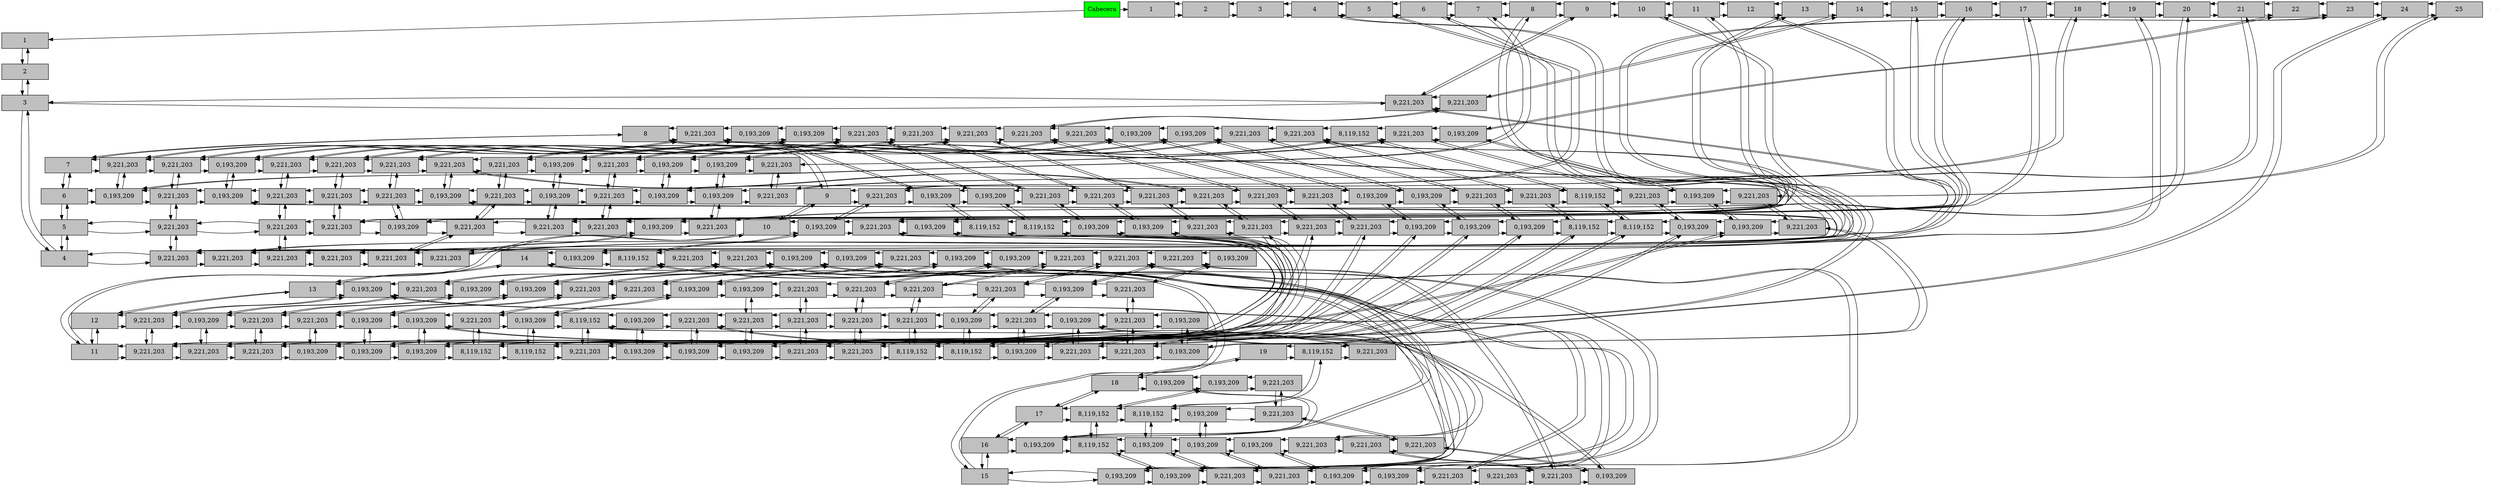 digraph Grafica{
node[shape=box]
Cabecera [with=1.5, style=filled, fillcolor=green, group= 1];e0[shape=point, width= 0];e1[shape=point, width= 0];f1[label="1"width = 1.5 style=filled, fillcolor=gray, group= 0 ]
f2[label="2"width = 1.5 style=filled, fillcolor=gray, group= 0 ]
f1->f2
f2->f1
f2[label="2"width = 1.5 style=filled, fillcolor=gray, group= 0 ]
f3[label="3"width = 1.5 style=filled, fillcolor=gray, group= 0 ]
f2->f3
f3->f2
f3[label="3"width = 1.5 style=filled, fillcolor=gray, group= 0 ]
f4[label="4"width = 1.5 style=filled, fillcolor=gray, group= 0 ]
f3->f4
f4->f3
f4[label="4"width = 1.5 style=filled, fillcolor=gray, group= 0 ]
f5[label="5"width = 1.5 style=filled, fillcolor=gray, group= 0 ]
f4->f5
f5->f4
f5[label="5"width = 1.5 style=filled, fillcolor=gray, group= 0 ]
f6[label="6"width = 1.5 style=filled, fillcolor=gray, group= 0 ]
f5->f6
f6->f5
f6[label="6"width = 1.5 style=filled, fillcolor=gray, group= 0 ]
f7[label="7"width = 1.5 style=filled, fillcolor=gray, group= 0 ]
f6->f7
f7->f6
f7[label="7"width = 1.5 style=filled, fillcolor=gray, group= 0 ]
f8[label="8"width = 1.5 style=filled, fillcolor=gray, group= 0 ]
f7->f8
f8->f7
f8[label="8"width = 1.5 style=filled, fillcolor=gray, group= 0 ]
f9[label="9"width = 1.5 style=filled, fillcolor=gray, group= 0 ]
f8->f9
f9->f8
f9[label="9"width = 1.5 style=filled, fillcolor=gray, group= 0 ]
f10[label="10"width = 1.5 style=filled, fillcolor=gray, group= 0 ]
f9->f10
f10->f9
f10[label="10"width = 1.5 style=filled, fillcolor=gray, group= 0 ]
f11[label="11"width = 1.5 style=filled, fillcolor=gray, group= 0 ]
f10->f11
f11->f10
f11[label="11"width = 1.5 style=filled, fillcolor=gray, group= 0 ]
f12[label="12"width = 1.5 style=filled, fillcolor=gray, group= 0 ]
f11->f12
f12->f11
f12[label="12"width = 1.5 style=filled, fillcolor=gray, group= 0 ]
f13[label="13"width = 1.5 style=filled, fillcolor=gray, group= 0 ]
f12->f13
f13->f12
f13[label="13"width = 1.5 style=filled, fillcolor=gray, group= 0 ]
f14[label="14"width = 1.5 style=filled, fillcolor=gray, group= 0 ]
f13->f14
f14->f13
f14[label="14"width = 1.5 style=filled, fillcolor=gray, group= 0 ]
f15[label="15"width = 1.5 style=filled, fillcolor=gray, group= 0 ]
f14->f15
f15->f14
f15[label="15"width = 1.5 style=filled, fillcolor=gray, group= 0 ]
f16[label="16"width = 1.5 style=filled, fillcolor=gray, group= 0 ]
f15->f16
f16->f15
f16[label="16"width = 1.5 style=filled, fillcolor=gray, group= 0 ]
f17[label="17"width = 1.5 style=filled, fillcolor=gray, group= 0 ]
f16->f17
f17->f16
f17[label="17"width = 1.5 style=filled, fillcolor=gray, group= 0 ]
f18[label="18"width = 1.5 style=filled, fillcolor=gray, group= 0 ]
f17->f18
f18->f17
f18[label="18"width = 1.5 style=filled, fillcolor=gray, group= 0 ]
f19[label="19"width = 1.5 style=filled, fillcolor=gray, group= 0 ]
f18->f19
f19->f18
f19[label="19"width = 1.5 style=filled, fillcolor=gray, group= 0 ]
c1[label="1"width = 1.5 style=filled, fillcolor=gray, group= 1 ]
c2[label="2"width = 1.5 style=filled, fillcolor=gray, group= 2 ]
c1->c2
c2->c1
c2[label="2"width = 1.5 style=filled, fillcolor=gray, group= 2 ]
c3[label="3"width = 1.5 style=filled, fillcolor=gray, group= 3 ]
c2->c3
c3->c2
c3[label="3"width = 1.5 style=filled, fillcolor=gray, group= 3 ]
c4[label="4"width = 1.5 style=filled, fillcolor=gray, group= 4 ]
c3->c4
c4->c3
c4[label="4"width = 1.5 style=filled, fillcolor=gray, group= 4 ]
c5[label="5"width = 1.5 style=filled, fillcolor=gray, group= 5 ]
c4->c5
c5->c4
c5[label="5"width = 1.5 style=filled, fillcolor=gray, group= 5 ]
c6[label="6"width = 1.5 style=filled, fillcolor=gray, group= 6 ]
c5->c6
c6->c5
c6[label="6"width = 1.5 style=filled, fillcolor=gray, group= 6 ]
c7[label="7"width = 1.5 style=filled, fillcolor=gray, group= 7 ]
c6->c7
c7->c6
c7[label="7"width = 1.5 style=filled, fillcolor=gray, group= 7 ]
c8[label="8"width = 1.5 style=filled, fillcolor=gray, group= 8 ]
c7->c8
c8->c7
c8[label="8"width = 1.5 style=filled, fillcolor=gray, group= 8 ]
c9[label="9"width = 1.5 style=filled, fillcolor=gray, group= 9 ]
c8->c9
c9->c8
c9[label="9"width = 1.5 style=filled, fillcolor=gray, group= 9 ]
c10[label="10"width = 1.5 style=filled, fillcolor=gray, group= 10 ]
c9->c10
c10->c9
c10[label="10"width = 1.5 style=filled, fillcolor=gray, group= 10 ]
c11[label="11"width = 1.5 style=filled, fillcolor=gray, group= 11 ]
c10->c11
c11->c10
c11[label="11"width = 1.5 style=filled, fillcolor=gray, group= 11 ]
c12[label="12"width = 1.5 style=filled, fillcolor=gray, group= 12 ]
c11->c12
c12->c11
c12[label="12"width = 1.5 style=filled, fillcolor=gray, group= 12 ]
c13[label="13"width = 1.5 style=filled, fillcolor=gray, group= 13 ]
c12->c13
c13->c12
c13[label="13"width = 1.5 style=filled, fillcolor=gray, group= 13 ]
c14[label="14"width = 1.5 style=filled, fillcolor=gray, group= 14 ]
c13->c14
c14->c13
c14[label="14"width = 1.5 style=filled, fillcolor=gray, group= 14 ]
c15[label="15"width = 1.5 style=filled, fillcolor=gray, group= 15 ]
c14->c15
c15->c14
c15[label="15"width = 1.5 style=filled, fillcolor=gray, group= 15 ]
c16[label="16"width = 1.5 style=filled, fillcolor=gray, group= 16 ]
c15->c16
c16->c15
c16[label="16"width = 1.5 style=filled, fillcolor=gray, group= 16 ]
c17[label="17"width = 1.5 style=filled, fillcolor=gray, group= 17 ]
c16->c17
c17->c16
c17[label="17"width = 1.5 style=filled, fillcolor=gray, group= 17 ]
c18[label="18"width = 1.5 style=filled, fillcolor=gray, group= 18 ]
c17->c18
c18->c17
c18[label="18"width = 1.5 style=filled, fillcolor=gray, group= 18 ]
c19[label="19"width = 1.5 style=filled, fillcolor=gray, group= 19 ]
c18->c19
c19->c18
c19[label="19"width = 1.5 style=filled, fillcolor=gray, group= 19 ]
c20[label="20"width = 1.5 style=filled, fillcolor=gray, group= 20 ]
c19->c20
c20->c19
c20[label="20"width = 1.5 style=filled, fillcolor=gray, group= 20 ]
c21[label="21"width = 1.5 style=filled, fillcolor=gray, group= 21 ]
c20->c21
c21->c20
c21[label="21"width = 1.5 style=filled, fillcolor=gray, group= 21 ]
c22[label="22"width = 1.5 style=filled, fillcolor=gray, group= 22 ]
c21->c22
c22->c21
c22[label="22"width = 1.5 style=filled, fillcolor=gray, group= 22 ]
c23[label="23"width = 1.5 style=filled, fillcolor=gray, group= 23 ]
c22->c23
c23->c22
c23[label="23"width = 1.5 style=filled, fillcolor=gray, group= 23 ]
c24[label="24"width = 1.5 style=filled, fillcolor=gray, group= 24 ]
c23->c24
c24->c23
c24[label="24"width = 1.5 style=filled, fillcolor=gray, group= 24 ]
c25[label="25"width = 1.5 style=filled, fillcolor=gray, group= 25 ]
c24->c25
c25->c24
c25[label="25"width = 1.5 style=filled, fillcolor=gray, group= 25 ]
F3_C9[width = 1.5 style=filled, fillcolor=gray, group= 9, rank = f3;]
F3_C9[label="9,221,203"]
F3_C9->F3_C14
F3_C9->F4_C9
f3->F3_C9
F3_C9->f3
c9->F3_C9
F3_C9->c9
F3_C14[width = 1.5 style=filled, fillcolor=gray, group= 14, rank = f3;]
F3_C14[label="9,221,203"]
F3_C14->F8_C14
F3_C14->F3_C9
c14->F3_C14
F3_C14->c14
F4_C8[width = 1.5 style=filled, fillcolor=gray, group= 8, rank = f4;]
F4_C8[label="9,221,203"]
F4_C8->F4_C9
F4_C8->F5_C8
f4->F4_C8
F4_C8->f4
c8->F4_C8
F4_C8->c8
F4_C9[width = 1.5 style=filled, fillcolor=gray, group= 9, rank = f4;]
F4_C9[label="9,221,203"]
F4_C9->F4_C10
F4_C9->F6_C9
F4_C9->F3_C9
F4_C9->F4_C8
F4_C10[width = 1.5 style=filled, fillcolor=gray, group= 10, rank = f4;]
F4_C10[label="9,221,203"]
F4_C10->F4_C13
F4_C10->F5_C10
F4_C10->F4_C9
c10->F4_C10
F4_C10->c10
F4_C13[width = 1.5 style=filled, fillcolor=gray, group= 13, rank = f4;]
F4_C13[label="9,221,203"]
F4_C13->F4_C15
F4_C13->F6_C13
F4_C13->F4_C10
c13->F4_C13
F4_C13->c13
F4_C15[width = 1.5 style=filled, fillcolor=gray, group= 15, rank = f4;]
F4_C15[label="9,221,203"]
F4_C15->F4_C19
F4_C15->F5_C15
F4_C15->F4_C13
c15->F4_C15
F4_C15->c15
F4_C19[width = 1.5 style=filled, fillcolor=gray, group= 19, rank = f4;]
F4_C19[label="9,221,203"]
F4_C19->F5_C19
F4_C19->F4_C15
c19->F4_C19
F4_C19->c19
F5_C8[width = 1.5 style=filled, fillcolor=gray, group= 8, rank = f5;]
F5_C8[label="9,221,203"]
F5_C8->F5_C10
F5_C8->F6_C8
F5_C8->F4_C8
f5->F5_C8
F5_C8->f5
F5_C10[width = 1.5 style=filled, fillcolor=gray, group= 10, rank = f5;]
F5_C10[label="9,221,203"]
F5_C10->F5_C11
F5_C10->F6_C10
F5_C10->F4_C10
F5_C10->F5_C8
F5_C11[width = 1.5 style=filled, fillcolor=gray, group= 11, rank = f5;]
F5_C11[label="9,221,203"]
F5_C11->F5_C12
F5_C11->F6_C11
F5_C11->F5_C10
c11->F5_C11
F5_C11->c11
F5_C12[width = 1.5 style=filled, fillcolor=gray, group= 12, rank = f5;]
F5_C12[label="0,193,209"]
F5_C12->F5_C15
F5_C12->F6_C12
F5_C12->F5_C11
c12->F5_C12
F5_C12->c12
F5_C15[width = 1.5 style=filled, fillcolor=gray, group= 15, rank = f5;]
F5_C15[label="9,221,203"]
F5_C15->F5_C16
F5_C15->F6_C15
F5_C15->F4_C15
F5_C15->F5_C12
F5_C16[width = 1.5 style=filled, fillcolor=gray, group= 16, rank = f5;]
F5_C16[label="9,221,203"]
F5_C16->F5_C17
F5_C16->F6_C16
F5_C16->F5_C15
c16->F5_C16
F5_C16->c16
F5_C17[width = 1.5 style=filled, fillcolor=gray, group= 17, rank = f5;]
F5_C17[label="9,221,203"]
F5_C17->F5_C19
F5_C17->F6_C17
F5_C17->F5_C16
c17->F5_C17
F5_C17->c17
F5_C19[width = 1.5 style=filled, fillcolor=gray, group= 19, rank = f5;]
F5_C19[label="0,193,209"]
F5_C19->F5_C20
F5_C19->F8_C19
F5_C19->F4_C19
F5_C19->F5_C17
F5_C20[width = 1.5 style=filled, fillcolor=gray, group= 20, rank = f5;]
F5_C20[label="9,221,203"]
F5_C20->F6_C20
F5_C20->F5_C19
c20->F5_C20
F5_C20->c20
F6_C7[width = 1.5 style=filled, fillcolor=gray, group= 7, rank = f6;]
F6_C7[label="0,193,209"]
F6_C7->F6_C8
F6_C7->F7_C7
f6->F6_C7
F6_C7->f6
c7->F6_C7
F6_C7->c7
F6_C8[width = 1.5 style=filled, fillcolor=gray, group= 8, rank = f6;]
F6_C8[label="9,221,203"]
F6_C8->F6_C9
F6_C8->F7_C8
F6_C8->F5_C8
F6_C8->F6_C7
F6_C9[width = 1.5 style=filled, fillcolor=gray, group= 9, rank = f6;]
F6_C9[label="0,193,209"]
F6_C9->F6_C10
F6_C9->F7_C9
F6_C9->F4_C9
F6_C9->F6_C8
F6_C10[width = 1.5 style=filled, fillcolor=gray, group= 10, rank = f6;]
F6_C10[label="9,221,203"]
F6_C10->F6_C11
F6_C10->F7_C10
F6_C10->F5_C10
F6_C10->F6_C9
F6_C11[width = 1.5 style=filled, fillcolor=gray, group= 11, rank = f6;]
F6_C11[label="9,221,203"]
F6_C11->F6_C12
F6_C11->F7_C11
F6_C11->F5_C11
F6_C11->F6_C10
F6_C12[width = 1.5 style=filled, fillcolor=gray, group= 12, rank = f6;]
F6_C12[label="9,221,203"]
F6_C12->F6_C13
F6_C12->F7_C12
F6_C12->F5_C12
F6_C12->F6_C11
F6_C13[width = 1.5 style=filled, fillcolor=gray, group= 13, rank = f6;]
F6_C13[label="0,193,209"]
F6_C13->F6_C15
F6_C13->F7_C13
F6_C13->F4_C13
F6_C13->F6_C12
F6_C15[width = 1.5 style=filled, fillcolor=gray, group= 15, rank = f6;]
F6_C15[label="9,221,203"]
F6_C15->F6_C16
F6_C15->F7_C15
F6_C15->F5_C15
F6_C15->F6_C13
F6_C16[width = 1.5 style=filled, fillcolor=gray, group= 16, rank = f6;]
F6_C16[label="0,193,209"]
F6_C16->F6_C17
F6_C16->F7_C16
F6_C16->F5_C16
F6_C16->F6_C15
F6_C17[width = 1.5 style=filled, fillcolor=gray, group= 17, rank = f6;]
F6_C17[label="9,221,203"]
F6_C17->F6_C18
F6_C17->F7_C17
F6_C17->F5_C17
F6_C17->F6_C16
F6_C18[width = 1.5 style=filled, fillcolor=gray, group= 18, rank = f6;]
F6_C18[label="0,193,209"]
F6_C18->F6_C20
F6_C18->F7_C18
F6_C18->F6_C17
c18->F6_C18
F6_C18->c18
F6_C20[width = 1.5 style=filled, fillcolor=gray, group= 20, rank = f6;]
F6_C20[label="0,193,209"]
F6_C20->F6_C21
F6_C20->F7_C20
F6_C20->F5_C20
F6_C20->F6_C18
F6_C21[width = 1.5 style=filled, fillcolor=gray, group= 21, rank = f6;]
F6_C21[label="9,221,203"]
F6_C21->F7_C21
F6_C21->F6_C20
c21->F6_C21
F6_C21->c21
F7_C7[width = 1.5 style=filled, fillcolor=gray, group= 7, rank = f7;]
F7_C7[label="9,221,203"]
F7_C7->F7_C8
F7_C7->F8_C7
F7_C7->F6_C7
f7->F7_C7
F7_C7->f7
F7_C8[width = 1.5 style=filled, fillcolor=gray, group= 8, rank = f7;]
F7_C8[label="9,221,203"]
F7_C8->F7_C9
F7_C8->F8_C8
F7_C8->F6_C8
F7_C8->F7_C7
F7_C9[width = 1.5 style=filled, fillcolor=gray, group= 9, rank = f7;]
F7_C9[label="0,193,209"]
F7_C9->F7_C10
F7_C9->F8_C9
F7_C9->F6_C9
F7_C9->F7_C8
F7_C10[width = 1.5 style=filled, fillcolor=gray, group= 10, rank = f7;]
F7_C10[label="9,221,203"]
F7_C10->F7_C11
F7_C10->F8_C10
F7_C10->F6_C10
F7_C10->F7_C9
F7_C11[width = 1.5 style=filled, fillcolor=gray, group= 11, rank = f7;]
F7_C11[label="9,221,203"]
F7_C11->F7_C12
F7_C11->F8_C11
F7_C11->F6_C11
F7_C11->F7_C10
F7_C12[width = 1.5 style=filled, fillcolor=gray, group= 12, rank = f7;]
F7_C12[label="9,221,203"]
F7_C12->F7_C13
F7_C12->F8_C12
F7_C12->F6_C12
F7_C12->F7_C11
F7_C13[width = 1.5 style=filled, fillcolor=gray, group= 13, rank = f7;]
F7_C13[label="9,221,203"]
F7_C13->F7_C15
F7_C13->F9_C13
F7_C13->F6_C13
F7_C13->F7_C12
F7_C15[width = 1.5 style=filled, fillcolor=gray, group= 15, rank = f7;]
F7_C15[label="9,221,203"]
F7_C15->F7_C16
F7_C15->F8_C15
F7_C15->F6_C15
F7_C15->F7_C13
F7_C16[width = 1.5 style=filled, fillcolor=gray, group= 16, rank = f7;]
F7_C16[label="0,193,209"]
F7_C16->F7_C17
F7_C16->F8_C16
F7_C16->F6_C16
F7_C16->F7_C15
F7_C17[width = 1.5 style=filled, fillcolor=gray, group= 17, rank = f7;]
F7_C17[label="9,221,203"]
F7_C17->F7_C18
F7_C17->F8_C17
F7_C17->F6_C17
F7_C17->F7_C16
F7_C18[width = 1.5 style=filled, fillcolor=gray, group= 18, rank = f7;]
F7_C18[label="0,193,209"]
F7_C18->F7_C20
F7_C18->F8_C18
F7_C18->F6_C18
F7_C18->F7_C17
F7_C20[width = 1.5 style=filled, fillcolor=gray, group= 20, rank = f7;]
F7_C20[label="0,193,209"]
F7_C20->F7_C21
F7_C20->F8_C20
F7_C20->F6_C20
F7_C20->F7_C18
F7_C21[width = 1.5 style=filled, fillcolor=gray, group= 21, rank = f7;]
F7_C21[label="9,221,203"]
F7_C21->F8_C21
F7_C21->F6_C21
F7_C21->F7_C20
F8_C7[width = 1.5 style=filled, fillcolor=gray, group= 7, rank = f8;]
F8_C7[label="9,221,203"]
F8_C7->F8_C8
F8_C7->F10_C7
F8_C7->F7_C7
f8->F8_C7
F8_C7->f8
F8_C8[width = 1.5 style=filled, fillcolor=gray, group= 8, rank = f8;]
F8_C8[label="0,193,209"]
F8_C8->F8_C9
F8_C8->F9_C8
F8_C8->F7_C8
F8_C8->F8_C7
F8_C9[width = 1.5 style=filled, fillcolor=gray, group= 9, rank = f8;]
F8_C9[label="0,193,209"]
F8_C9->F8_C10
F8_C9->F9_C9
F8_C9->F7_C9
F8_C9->F8_C8
F8_C10[width = 1.5 style=filled, fillcolor=gray, group= 10, rank = f8;]
F8_C10[label="9,221,203"]
F8_C10->F8_C11
F8_C10->F9_C10
F8_C10->F7_C10
F8_C10->F8_C9
F8_C11[width = 1.5 style=filled, fillcolor=gray, group= 11, rank = f8;]
F8_C11[label="9,221,203"]
F8_C11->F8_C12
F8_C11->F9_C11
F8_C11->F7_C11
F8_C11->F8_C10
F8_C12[width = 1.5 style=filled, fillcolor=gray, group= 12, rank = f8;]
F8_C12[label="9,221,203"]
F8_C12->F8_C14
F8_C12->F9_C12
F8_C12->F7_C12
F8_C12->F8_C11
F8_C14[width = 1.5 style=filled, fillcolor=gray, group= 14, rank = f8;]
F8_C14[label="9,221,203"]
F8_C14->F8_C15
F8_C14->F9_C14
F8_C14->F3_C14
F8_C14->F8_C12
F8_C15[width = 1.5 style=filled, fillcolor=gray, group= 15, rank = f8;]
F8_C15[label="9,221,203"]
F8_C15->F8_C16
F8_C15->F9_C15
F8_C15->F7_C15
F8_C15->F8_C14
F8_C16[width = 1.5 style=filled, fillcolor=gray, group= 16, rank = f8;]
F8_C16[label="0,193,209"]
F8_C16->F8_C17
F8_C16->F9_C16
F8_C16->F7_C16
F8_C16->F8_C15
F8_C17[width = 1.5 style=filled, fillcolor=gray, group= 17, rank = f8;]
F8_C17[label="0,193,209"]
F8_C17->F8_C18
F8_C17->F9_C17
F8_C17->F7_C17
F8_C17->F8_C16
F8_C18[width = 1.5 style=filled, fillcolor=gray, group= 18, rank = f8;]
F8_C18[label="9,221,203"]
F8_C18->F8_C19
F8_C18->F9_C18
F8_C18->F7_C18
F8_C18->F8_C17
F8_C19[width = 1.5 style=filled, fillcolor=gray, group= 19, rank = f8;]
F8_C19[label="9,221,203"]
F8_C19->F8_C20
F8_C19->F9_C19
F8_C19->F5_C19
F8_C19->F8_C18
F8_C20[width = 1.5 style=filled, fillcolor=gray, group= 20, rank = f8;]
F8_C20[label="8,119,152"]
F8_C20->F8_C21
F8_C20->F9_C20
F8_C20->F7_C20
F8_C20->F8_C19
F8_C21[width = 1.5 style=filled, fillcolor=gray, group= 21, rank = f8;]
F8_C21[label="9,221,203"]
F8_C21->F8_C22
F8_C21->F9_C21
F8_C21->F7_C21
F8_C21->F8_C20
F8_C22[width = 1.5 style=filled, fillcolor=gray, group= 22, rank = f8;]
F8_C22[label="0,193,209"]
F8_C22->F9_C22
F8_C22->F8_C21
c22->F8_C22
F8_C22->c22
F9_C5[width = 1.5 style=filled, fillcolor=gray, group= 5, rank = f9;]
F9_C5[label="9,221,203"]
F9_C5->F9_C8
F9_C5->F10_C5
f9->F9_C5
F9_C5->f9
c5->F9_C5
F9_C5->c5
F9_C8[width = 1.5 style=filled, fillcolor=gray, group= 8, rank = f9;]
F9_C8[label="0,193,209"]
F9_C8->F9_C9
F9_C8->F10_C8
F9_C8->F8_C8
F9_C8->F9_C5
F9_C9[width = 1.5 style=filled, fillcolor=gray, group= 9, rank = f9;]
F9_C9[label="0,193,209"]
F9_C9->F9_C10
F9_C9->F10_C9
F9_C9->F8_C9
F9_C9->F9_C8
F9_C10[width = 1.5 style=filled, fillcolor=gray, group= 10, rank = f9;]
F9_C10[label="9,221,203"]
F9_C10->F9_C11
F9_C10->F10_C10
F9_C10->F8_C10
F9_C10->F9_C9
F9_C11[width = 1.5 style=filled, fillcolor=gray, group= 11, rank = f9;]
F9_C11[label="9,221,203"]
F9_C11->F9_C12
F9_C11->F10_C11
F9_C11->F8_C11
F9_C11->F9_C10
F9_C12[width = 1.5 style=filled, fillcolor=gray, group= 12, rank = f9;]
F9_C12[label="9,221,203"]
F9_C12->F9_C13
F9_C12->F10_C12
F9_C12->F8_C12
F9_C12->F9_C11
F9_C13[width = 1.5 style=filled, fillcolor=gray, group= 13, rank = f9;]
F9_C13[label="9,221,203"]
F9_C13->F9_C14
F9_C13->F10_C13
F9_C13->F7_C13
F9_C13->F9_C12
F9_C14[width = 1.5 style=filled, fillcolor=gray, group= 14, rank = f9;]
F9_C14[label="9,221,203"]
F9_C14->F9_C15
F9_C14->F10_C14
F9_C14->F8_C14
F9_C14->F9_C13
F9_C15[width = 1.5 style=filled, fillcolor=gray, group= 15, rank = f9;]
F9_C15[label="9,221,203"]
F9_C15->F9_C16
F9_C15->F10_C15
F9_C15->F8_C15
F9_C15->F9_C14
F9_C16[width = 1.5 style=filled, fillcolor=gray, group= 16, rank = f9;]
F9_C16[label="0,193,209"]
F9_C16->F9_C17
F9_C16->F10_C16
F9_C16->F8_C16
F9_C16->F9_C15
F9_C17[width = 1.5 style=filled, fillcolor=gray, group= 17, rank = f9;]
F9_C17[label="0,193,209"]
F9_C17->F9_C18
F9_C17->F10_C17
F9_C17->F8_C17
F9_C17->F9_C16
F9_C18[width = 1.5 style=filled, fillcolor=gray, group= 18, rank = f9;]
F9_C18[label="9,221,203"]
F9_C18->F9_C19
F9_C18->F10_C18
F9_C18->F8_C18
F9_C18->F9_C17
F9_C19[width = 1.5 style=filled, fillcolor=gray, group= 19, rank = f9;]
F9_C19[label="9,221,203"]
F9_C19->F9_C20
F9_C19->F10_C19
F9_C19->F8_C19
F9_C19->F9_C18
F9_C20[width = 1.5 style=filled, fillcolor=gray, group= 20, rank = f9;]
F9_C20[label="8,119,152"]
F9_C20->F9_C21
F9_C20->F10_C20
F9_C20->F8_C20
F9_C20->F9_C19
F9_C21[width = 1.5 style=filled, fillcolor=gray, group= 21, rank = f9;]
F9_C21[label="9,221,203"]
F9_C21->F9_C22
F9_C21->F10_C21
F9_C21->F8_C21
F9_C21->F9_C20
F9_C22[width = 1.5 style=filled, fillcolor=gray, group= 22, rank = f9;]
F9_C22[label="0,193,209"]
F9_C22->F9_C25
F9_C22->F10_C22
F9_C22->F8_C22
F9_C22->F9_C21
F9_C25[width = 1.5 style=filled, fillcolor=gray, group= 25, rank = f9;]
F9_C25[label="9,221,203"]
F9_C25->F10_C25
F9_C25->F9_C22
c25->F9_C25
F9_C25->c25
F10_C5[width = 1.5 style=filled, fillcolor=gray, group= 5, rank = f10;]
F10_C5[label="0,193,209"]
F10_C5->F10_C6
F10_C5->F14_C5
F10_C5->F9_C5
f10->F10_C5
F10_C5->f10
F10_C6[width = 1.5 style=filled, fillcolor=gray, group= 6, rank = f10;]
F10_C6[label="9,221,203"]
F10_C6->F10_C7
F10_C6->F11_C6
F10_C6->F10_C5
c6->F10_C6
F10_C6->c6
F10_C7[width = 1.5 style=filled, fillcolor=gray, group= 7, rank = f10;]
F10_C7[label="0,193,209"]
F10_C7->F10_C8
F10_C7->F11_C7
F10_C7->F8_C7
F10_C7->F10_C6
F10_C8[width = 1.5 style=filled, fillcolor=gray, group= 8, rank = f10;]
F10_C8[label="8,119,152"]
F10_C8->F10_C9
F10_C8->F11_C8
F10_C8->F9_C8
F10_C8->F10_C7
F10_C9[width = 1.5 style=filled, fillcolor=gray, group= 9, rank = f10;]
F10_C9[label="8,119,152"]
F10_C9->F10_C10
F10_C9->F11_C9
F10_C9->F9_C9
F10_C9->F10_C8
F10_C10[width = 1.5 style=filled, fillcolor=gray, group= 10, rank = f10;]
F10_C10[label="0,193,209"]
F10_C10->F10_C11
F10_C10->F11_C10
F10_C10->F9_C10
F10_C10->F10_C9
F10_C11[width = 1.5 style=filled, fillcolor=gray, group= 11, rank = f10;]
F10_C11[label="0,193,209"]
F10_C11->F10_C12
F10_C11->F11_C11
F10_C11->F9_C11
F10_C11->F10_C10
F10_C12[width = 1.5 style=filled, fillcolor=gray, group= 12, rank = f10;]
F10_C12[label="9,221,203"]
F10_C12->F10_C13
F10_C12->F11_C12
F10_C12->F9_C12
F10_C12->F10_C11
F10_C13[width = 1.5 style=filled, fillcolor=gray, group= 13, rank = f10;]
F10_C13[label="9,221,203"]
F10_C13->F10_C14
F10_C13->F11_C13
F10_C13->F9_C13
F10_C13->F10_C12
F10_C14[width = 1.5 style=filled, fillcolor=gray, group= 14, rank = f10;]
F10_C14[label="9,221,203"]
F10_C14->F10_C15
F10_C14->F11_C14
F10_C14->F9_C14
F10_C14->F10_C13
F10_C15[width = 1.5 style=filled, fillcolor=gray, group= 15, rank = f10;]
F10_C15[label="9,221,203"]
F10_C15->F10_C16
F10_C15->F11_C15
F10_C15->F9_C15
F10_C15->F10_C14
F10_C16[width = 1.5 style=filled, fillcolor=gray, group= 16, rank = f10;]
F10_C16[label="0,193,209"]
F10_C16->F10_C17
F10_C16->F11_C16
F10_C16->F9_C16
F10_C16->F10_C15
F10_C17[width = 1.5 style=filled, fillcolor=gray, group= 17, rank = f10;]
F10_C17[label="0,193,209"]
F10_C17->F10_C18
F10_C17->F11_C17
F10_C17->F9_C17
F10_C17->F10_C16
F10_C18[width = 1.5 style=filled, fillcolor=gray, group= 18, rank = f10;]
F10_C18[label="0,193,209"]
F10_C18->F10_C19
F10_C18->F11_C18
F10_C18->F9_C18
F10_C18->F10_C17
F10_C19[width = 1.5 style=filled, fillcolor=gray, group= 19, rank = f10;]
F10_C19[label="8,119,152"]
F10_C19->F10_C20
F10_C19->F11_C19
F10_C19->F9_C19
F10_C19->F10_C18
F10_C20[width = 1.5 style=filled, fillcolor=gray, group= 20, rank = f10;]
F10_C20[label="8,119,152"]
F10_C20->F10_C21
F10_C20->F11_C20
F10_C20->F9_C20
F10_C20->F10_C19
F10_C21[width = 1.5 style=filled, fillcolor=gray, group= 21, rank = f10;]
F10_C21[label="0,193,209"]
F10_C21->F10_C22
F10_C21->F11_C21
F10_C21->F9_C21
F10_C21->F10_C20
F10_C22[width = 1.5 style=filled, fillcolor=gray, group= 22, rank = f10;]
F10_C22[label="0,193,209"]
F10_C22->F10_C25
F10_C22->F11_C22
F10_C22->F9_C22
F10_C22->F10_C21
F10_C25[width = 1.5 style=filled, fillcolor=gray, group= 25, rank = f10;]
F10_C25[label="9,221,203"]
F10_C25->F11_C25
F10_C25->F9_C25
F10_C25->F10_C22
F11_C6[width = 1.5 style=filled, fillcolor=gray, group= 6, rank = f11;]
F11_C6[label="9,221,203"]
F11_C6->F11_C7
F11_C6->F12_C6
F11_C6->F10_C6
f11->F11_C6
F11_C6->f11
F11_C7[width = 1.5 style=filled, fillcolor=gray, group= 7, rank = f11;]
F11_C7[label="9,221,203"]
F11_C7->F11_C8
F11_C7->F12_C7
F11_C7->F10_C7
F11_C7->F11_C6
F11_C8[width = 1.5 style=filled, fillcolor=gray, group= 8, rank = f11;]
F11_C8[label="9,221,203"]
F11_C8->F11_C9
F11_C8->F12_C8
F11_C8->F10_C8
F11_C8->F11_C7
F11_C9[width = 1.5 style=filled, fillcolor=gray, group= 9, rank = f11;]
F11_C9[label="0,193,209"]
F11_C9->F11_C10
F11_C9->F12_C9
F11_C9->F10_C9
F11_C9->F11_C8
F11_C10[width = 1.5 style=filled, fillcolor=gray, group= 10, rank = f11;]
F11_C10[label="0,193,209"]
F11_C10->F11_C11
F11_C10->F12_C10
F11_C10->F10_C10
F11_C10->F11_C9
F11_C11[width = 1.5 style=filled, fillcolor=gray, group= 11, rank = f11;]
F11_C11[label="0,193,209"]
F11_C11->F11_C12
F11_C11->F12_C11
F11_C11->F10_C11
F11_C11->F11_C10
F11_C12[width = 1.5 style=filled, fillcolor=gray, group= 12, rank = f11;]
F11_C12[label="8,119,152"]
F11_C12->F11_C13
F11_C12->F12_C12
F11_C12->F10_C12
F11_C12->F11_C11
F11_C13[width = 1.5 style=filled, fillcolor=gray, group= 13, rank = f11;]
F11_C13[label="8,119,152"]
F11_C13->F11_C14
F11_C13->F12_C13
F11_C13->F10_C13
F11_C13->F11_C12
F11_C14[width = 1.5 style=filled, fillcolor=gray, group= 14, rank = f11;]
F11_C14[label="9,221,203"]
F11_C14->F11_C15
F11_C14->F12_C14
F11_C14->F10_C14
F11_C14->F11_C13
F11_C15[width = 1.5 style=filled, fillcolor=gray, group= 15, rank = f11;]
F11_C15[label="0,193,209"]
F11_C15->F11_C16
F11_C15->F12_C15
F11_C15->F10_C15
F11_C15->F11_C14
F11_C16[width = 1.5 style=filled, fillcolor=gray, group= 16, rank = f11;]
F11_C16[label="0,193,209"]
F11_C16->F11_C17
F11_C16->F12_C16
F11_C16->F10_C16
F11_C16->F11_C15
F11_C17[width = 1.5 style=filled, fillcolor=gray, group= 17, rank = f11;]
F11_C17[label="0,193,209"]
F11_C17->F11_C18
F11_C17->F12_C17
F11_C17->F10_C17
F11_C17->F11_C16
F11_C18[width = 1.5 style=filled, fillcolor=gray, group= 18, rank = f11;]
F11_C18[label="9,221,203"]
F11_C18->F11_C19
F11_C18->F12_C18
F11_C18->F10_C18
F11_C18->F11_C17
F11_C19[width = 1.5 style=filled, fillcolor=gray, group= 19, rank = f11;]
F11_C19[label="9,221,203"]
F11_C19->F11_C20
F11_C19->F12_C19
F11_C19->F10_C19
F11_C19->F11_C18
F11_C20[width = 1.5 style=filled, fillcolor=gray, group= 20, rank = f11;]
F11_C20[label="8,119,152"]
F11_C20->F11_C21
F11_C20->F12_C20
F11_C20->F10_C20
F11_C20->F11_C19
F11_C21[width = 1.5 style=filled, fillcolor=gray, group= 21, rank = f11;]
F11_C21[label="8,119,152"]
F11_C21->F11_C22
F11_C21->F12_C21
F11_C21->F10_C21
F11_C21->F11_C20
F11_C22[width = 1.5 style=filled, fillcolor=gray, group= 22, rank = f11;]
F11_C22[label="0,193,209"]
F11_C22->F11_C23
F11_C22->F12_C22
F11_C22->F10_C22
F11_C22->F11_C21
F11_C23[width = 1.5 style=filled, fillcolor=gray, group= 23, rank = f11;]
F11_C23[label="9,221,203"]
F11_C23->F11_C24
F11_C23->F12_C23
F11_C23->F11_C22
c23->F11_C23
F11_C23->c23
F11_C24[width = 1.5 style=filled, fillcolor=gray, group= 24, rank = f11;]
F11_C24[label="9,221,203"]
F11_C24->F11_C25
F11_C24->F12_C24
F11_C24->F11_C23
c24->F11_C24
F11_C24->c24
F11_C25[width = 1.5 style=filled, fillcolor=gray, group= 25, rank = f11;]
F11_C25[label="0,193,209"]
F11_C25->F12_C25
F11_C25->F10_C25
F11_C25->F11_C24
F12_C6[width = 1.5 style=filled, fillcolor=gray, group= 6, rank = f12;]
F12_C6[label="9,221,203"]
F12_C6->F12_C7
F12_C6->F13_C6
F12_C6->F11_C6
f12->F12_C6
F12_C6->f12
F12_C7[width = 1.5 style=filled, fillcolor=gray, group= 7, rank = f12;]
F12_C7[label="0,193,209"]
F12_C7->F12_C8
F12_C7->F13_C7
F12_C7->F11_C7
F12_C7->F12_C6
F12_C8[width = 1.5 style=filled, fillcolor=gray, group= 8, rank = f12;]
F12_C8[label="9,221,203"]
F12_C8->F12_C9
F12_C8->F13_C8
F12_C8->F11_C8
F12_C8->F12_C7
F12_C9[width = 1.5 style=filled, fillcolor=gray, group= 9, rank = f12;]
F12_C9[label="9,221,203"]
F12_C9->F12_C10
F12_C9->F13_C9
F12_C9->F11_C9
F12_C9->F12_C8
F12_C10[width = 1.5 style=filled, fillcolor=gray, group= 10, rank = f12;]
F12_C10[label="0,193,209"]
F12_C10->F12_C11
F12_C10->F13_C10
F12_C10->F11_C10
F12_C10->F12_C9
F12_C11[width = 1.5 style=filled, fillcolor=gray, group= 11, rank = f12;]
F12_C11[label="0,193,209"]
F12_C11->F12_C12
F12_C11->F15_C11
F12_C11->F11_C11
F12_C11->F12_C10
F12_C12[width = 1.5 style=filled, fillcolor=gray, group= 12, rank = f12;]
F12_C12[label="9,221,203"]
F12_C12->F12_C13
F12_C12->F13_C12
F12_C12->F11_C12
F12_C12->F12_C11
F12_C13[width = 1.5 style=filled, fillcolor=gray, group= 13, rank = f12;]
F12_C13[label="0,193,209"]
F12_C13->F12_C14
F12_C13->F13_C13
F12_C13->F11_C13
F12_C13->F12_C12
F12_C14[width = 1.5 style=filled, fillcolor=gray, group= 14, rank = f12;]
F12_C14[label="8,119,152"]
F12_C14->F12_C15
F12_C14->F16_C14
F12_C14->F11_C14
F12_C14->F12_C13
F12_C15[width = 1.5 style=filled, fillcolor=gray, group= 15, rank = f12;]
F12_C15[label="0,193,209"]
F12_C15->F12_C16
F12_C15->F11_C15
F12_C15->F12_C14
F12_C16[width = 1.5 style=filled, fillcolor=gray, group= 16, rank = f12;]
F12_C16[label="9,221,203"]
F12_C16->F12_C17
F12_C16->F19_C16
F12_C16->F11_C16
F12_C16->F12_C15
F12_C17[width = 1.5 style=filled, fillcolor=gray, group= 17, rank = f12;]
F12_C17[label="9,221,203"]
F12_C17->F12_C18
F12_C17->F13_C17
F12_C17->F11_C17
F12_C17->F12_C16
F12_C18[width = 1.5 style=filled, fillcolor=gray, group= 18, rank = f12;]
F12_C18[label="9,221,203"]
F12_C18->F12_C19
F12_C18->F13_C18
F12_C18->F11_C18
F12_C18->F12_C17
F12_C19[width = 1.5 style=filled, fillcolor=gray, group= 19, rank = f12;]
F12_C19[label="9,221,203"]
F12_C19->F12_C20
F12_C19->F13_C19
F12_C19->F11_C19
F12_C19->F12_C18
F12_C20[width = 1.5 style=filled, fillcolor=gray, group= 20, rank = f12;]
F12_C20[label="9,221,203"]
F12_C20->F12_C21
F12_C20->F13_C20
F12_C20->F11_C20
F12_C20->F12_C19
F12_C21[width = 1.5 style=filled, fillcolor=gray, group= 21, rank = f12;]
F12_C21[label="0,193,209"]
F12_C21->F12_C22
F12_C21->F13_C21
F12_C21->F11_C21
F12_C21->F12_C20
F12_C22[width = 1.5 style=filled, fillcolor=gray, group= 22, rank = f12;]
F12_C22[label="9,221,203"]
F12_C22->F12_C23
F12_C22->F13_C22
F12_C22->F11_C22
F12_C22->F12_C21
F12_C23[width = 1.5 style=filled, fillcolor=gray, group= 23, rank = f12;]
F12_C23[label="0,193,209"]
F12_C23->F12_C24
F12_C23->F15_C23
F12_C23->F11_C23
F12_C23->F12_C22
F12_C24[width = 1.5 style=filled, fillcolor=gray, group= 24, rank = f12;]
F12_C24[label="9,221,203"]
F12_C24->F12_C25
F12_C24->F13_C24
F12_C24->F11_C24
F12_C24->F12_C23
F12_C25[width = 1.5 style=filled, fillcolor=gray, group= 25, rank = f12;]
F12_C25[label="0,193,209"]
F12_C25->F11_C25
F12_C25->F12_C24
F13_C6[width = 1.5 style=filled, fillcolor=gray, group= 6, rank = f13;]
F13_C6[label="0,193,209"]
F13_C6->F13_C7
F13_C6->F16_C6
F13_C6->F12_C6
f13->F13_C6
F13_C6->f13
F13_C7[width = 1.5 style=filled, fillcolor=gray, group= 7, rank = f13;]
F13_C7[label="9,221,203"]
F13_C7->F13_C8
F13_C7->F14_C7
F13_C7->F12_C7
F13_C7->F13_C6
F13_C8[width = 1.5 style=filled, fillcolor=gray, group= 8, rank = f13;]
F13_C8[label="0,193,209"]
F13_C8->F13_C9
F13_C8->F14_C8
F13_C8->F12_C8
F13_C8->F13_C7
F13_C9[width = 1.5 style=filled, fillcolor=gray, group= 9, rank = f13;]
F13_C9[label="0,193,209"]
F13_C9->F13_C10
F13_C9->F14_C9
F13_C9->F12_C9
F13_C9->F13_C8
F13_C10[width = 1.5 style=filled, fillcolor=gray, group= 10, rank = f13;]
F13_C10[label="9,221,203"]
F13_C10->F13_C12
F13_C10->F14_C10
F13_C10->F12_C10
F13_C10->F13_C9
F13_C12[width = 1.5 style=filled, fillcolor=gray, group= 12, rank = f13;]
F13_C12[label="9,221,203"]
F13_C12->F13_C13
F13_C12->F14_C12
F13_C12->F12_C12
F13_C12->F13_C10
F13_C13[width = 1.5 style=filled, fillcolor=gray, group= 13, rank = f13;]
F13_C13[label="0,193,209"]
F13_C13->F13_C17
F13_C13->F14_C13
F13_C13->F12_C13
F13_C13->F13_C12
F13_C17[width = 1.5 style=filled, fillcolor=gray, group= 17, rank = f13;]
F13_C17[label="0,193,209"]
F13_C17->F13_C18
F13_C17->F12_C17
F13_C17->F13_C13
F13_C18[width = 1.5 style=filled, fillcolor=gray, group= 18, rank = f13;]
F13_C18[label="9,221,203"]
F13_C18->F13_C19
F13_C18->F12_C18
F13_C18->F13_C17
F13_C19[width = 1.5 style=filled, fillcolor=gray, group= 19, rank = f13;]
F13_C19[label="9,221,203"]
F13_C19->F13_C20
F13_C19->F14_C19
F13_C19->F12_C19
F13_C19->F13_C18
F13_C20[width = 1.5 style=filled, fillcolor=gray, group= 20, rank = f13;]
F13_C20[label="9,221,203"]
F13_C20->F13_C21
F13_C20->F14_C20
F13_C20->F12_C20
F13_C20->F13_C19
F13_C21[width = 1.5 style=filled, fillcolor=gray, group= 21, rank = f13;]
F13_C21[label="9,221,203"]
F13_C21->F13_C22
F13_C21->F14_C21
F13_C21->F12_C21
F13_C21->F13_C20
F13_C22[width = 1.5 style=filled, fillcolor=gray, group= 22, rank = f13;]
F13_C22[label="0,193,209"]
F13_C22->F13_C24
F13_C22->F14_C22
F13_C22->F12_C22
F13_C22->F13_C21
F13_C24[width = 1.5 style=filled, fillcolor=gray, group= 24, rank = f13;]
F13_C24[label="9,221,203"]
F13_C24->F14_C24
F13_C24->F12_C24
F13_C24->F13_C22
F14_C4[width = 1.5 style=filled, fillcolor=gray, group= 4, rank = f14;]
F14_C4[label="0,193,209"]
F14_C4->F14_C5
f14->F14_C4
F14_C4->f14
c4->F14_C4
F14_C4->c4
F14_C5[width = 1.5 style=filled, fillcolor=gray, group= 5, rank = f14;]
F14_C5[label="8,119,152"]
F14_C5->F14_C7
F14_C5->F15_C5
F14_C5->F10_C5
F14_C5->F14_C4
F14_C7[width = 1.5 style=filled, fillcolor=gray, group= 7, rank = f14;]
F14_C7[label="9,221,203"]
F14_C7->F14_C8
F14_C7->F15_C7
F14_C7->F13_C7
F14_C7->F14_C5
F14_C8[width = 1.5 style=filled, fillcolor=gray, group= 8, rank = f14;]
F14_C8[label="9,221,203"]
F14_C8->F14_C9
F14_C8->F15_C8
F14_C8->F13_C8
F14_C8->F14_C7
F14_C9[width = 1.5 style=filled, fillcolor=gray, group= 9, rank = f14;]
F14_C9[label="0,193,209"]
F14_C9->F14_C10
F14_C9->F15_C9
F14_C9->F13_C9
F14_C9->F14_C8
F14_C10[width = 1.5 style=filled, fillcolor=gray, group= 10, rank = f14;]
F14_C10[label="0,193,209"]
F14_C10->F14_C12
F14_C10->F15_C10
F14_C10->F13_C10
F14_C10->F14_C9
F14_C12[width = 1.5 style=filled, fillcolor=gray, group= 12, rank = f14;]
F14_C12[label="9,221,203"]
F14_C12->F14_C13
F14_C12->F13_C12
F14_C12->F14_C10
F14_C13[width = 1.5 style=filled, fillcolor=gray, group= 13, rank = f14;]
F14_C13[label="0,193,209"]
F14_C13->F14_C19
F14_C13->F15_C13
F14_C13->F13_C13
F14_C13->F14_C12
F14_C19[width = 1.5 style=filled, fillcolor=gray, group= 19, rank = f14;]
F14_C19[label="0,193,209"]
F14_C19->F14_C20
F14_C19->F13_C19
F14_C19->F14_C13
F14_C20[width = 1.5 style=filled, fillcolor=gray, group= 20, rank = f14;]
F14_C20[label="9,221,203"]
F14_C20->F14_C21
F14_C20->F13_C20
F14_C20->F14_C19
F14_C21[width = 1.5 style=filled, fillcolor=gray, group= 21, rank = f14;]
F14_C21[label="9,221,203"]
F14_C21->F14_C22
F14_C21->F15_C21
F14_C21->F13_C21
F14_C21->F14_C20
F14_C22[width = 1.5 style=filled, fillcolor=gray, group= 22, rank = f14;]
F14_C22[label="9,221,203"]
F14_C22->F14_C24
F14_C22->F15_C22
F14_C22->F13_C22
F14_C22->F14_C21
F14_C24[width = 1.5 style=filled, fillcolor=gray, group= 24, rank = f14;]
F14_C24[label="0,193,209"]
F14_C24->F13_C24
F14_C24->F14_C22
F15_C5[width = 1.5 style=filled, fillcolor=gray, group= 5, rank = f15;]
F15_C5[label="0,193,209"]
F15_C5->F15_C7
F15_C5->F14_C5
f15->F15_C5
F15_C5->f15
F15_C7[width = 1.5 style=filled, fillcolor=gray, group= 7, rank = f15;]
F15_C7[label="0,193,209"]
F15_C7->F15_C8
F15_C7->F16_C7
F15_C7->F14_C7
F15_C7->F15_C5
F15_C8[width = 1.5 style=filled, fillcolor=gray, group= 8, rank = f15;]
F15_C8[label="9,221,203"]
F15_C8->F15_C9
F15_C8->F16_C8
F15_C8->F14_C8
F15_C8->F15_C7
F15_C9[width = 1.5 style=filled, fillcolor=gray, group= 9, rank = f15;]
F15_C9[label="9,221,203"]
F15_C9->F15_C10
F15_C9->F16_C9
F15_C9->F14_C9
F15_C9->F15_C8
F15_C10[width = 1.5 style=filled, fillcolor=gray, group= 10, rank = f15;]
F15_C10[label="0,193,209"]
F15_C10->F15_C11
F15_C10->F16_C10
F15_C10->F14_C10
F15_C10->F15_C9
F15_C11[width = 1.5 style=filled, fillcolor=gray, group= 11, rank = f15;]
F15_C11[label="0,193,209"]
F15_C11->F15_C13
F15_C11->F12_C11
F15_C11->F15_C10
F15_C13[width = 1.5 style=filled, fillcolor=gray, group= 13, rank = f15;]
F15_C13[label="9,221,203"]
F15_C13->F15_C21
F15_C13->F14_C13
F15_C13->F15_C11
F15_C21[width = 1.5 style=filled, fillcolor=gray, group= 21, rank = f15;]
F15_C21[label="9,221,203"]
F15_C21->F15_C22
F15_C21->F14_C21
F15_C21->F15_C13
F15_C22[width = 1.5 style=filled, fillcolor=gray, group= 22, rank = f15;]
F15_C22[label="9,221,203"]
F15_C22->F15_C23
F15_C22->F16_C22
F15_C22->F14_C22
F15_C22->F15_C21
F15_C23[width = 1.5 style=filled, fillcolor=gray, group= 23, rank = f15;]
F15_C23[label="0,193,209"]
F15_C23->F16_C23
F15_C23->F12_C23
F15_C23->F15_C22
F16_C6[width = 1.5 style=filled, fillcolor=gray, group= 6, rank = f16;]
F16_C6[label="0,193,209"]
F16_C6->F16_C7
F16_C6->F18_C6
F16_C6->F13_C6
f16->F16_C6
F16_C6->f16
F16_C7[width = 1.5 style=filled, fillcolor=gray, group= 7, rank = f16;]
F16_C7[label="8,119,152"]
F16_C7->F16_C8
F16_C7->F17_C7
F16_C7->F15_C7
F16_C7->F16_C6
F16_C8[width = 1.5 style=filled, fillcolor=gray, group= 8, rank = f16;]
F16_C8[label="0,193,209"]
F16_C8->F16_C9
F16_C8->F17_C8
F16_C8->F15_C8
F16_C8->F16_C7
F16_C9[width = 1.5 style=filled, fillcolor=gray, group= 9, rank = f16;]
F16_C9[label="0,193,209"]
F16_C9->F16_C10
F16_C9->F17_C9
F16_C9->F15_C9
F16_C9->F16_C8
F16_C10[width = 1.5 style=filled, fillcolor=gray, group= 10, rank = f16;]
F16_C10[label="0,193,209"]
F16_C10->F16_C14
F16_C10->F15_C10
F16_C10->F16_C9
F16_C14[width = 1.5 style=filled, fillcolor=gray, group= 14, rank = f16;]
F16_C14[label="9,221,203"]
F16_C14->F16_C22
F16_C14->F12_C14
F16_C14->F16_C10
F16_C22[width = 1.5 style=filled, fillcolor=gray, group= 22, rank = f16;]
F16_C22[label="9,221,203"]
F16_C22->F16_C23
F16_C22->F15_C22
F16_C22->F16_C14
F16_C23[width = 1.5 style=filled, fillcolor=gray, group= 23, rank = f16;]
F16_C23[label="9,221,203"]
F16_C23->F17_C23
F16_C23->F15_C23
F16_C23->F16_C22
F17_C7[width = 1.5 style=filled, fillcolor=gray, group= 7, rank = f17;]
F17_C7[label="8,119,152"]
F17_C7->F17_C8
F17_C7->F18_C7
F17_C7->F16_C7
f17->F17_C7
F17_C7->f17
F17_C8[width = 1.5 style=filled, fillcolor=gray, group= 8, rank = f17;]
F17_C8[label="8,119,152"]
F17_C8->F17_C9
F17_C8->F19_C8
F17_C8->F16_C8
F17_C8->F17_C7
F17_C9[width = 1.5 style=filled, fillcolor=gray, group= 9, rank = f17;]
F17_C9[label="0,193,209"]
F17_C9->F17_C23
F17_C9->F16_C9
F17_C9->F17_C8
F17_C23[width = 1.5 style=filled, fillcolor=gray, group= 23, rank = f17;]
F17_C23[label="9,221,203"]
F17_C23->F18_C23
F17_C23->F16_C23
F17_C23->F17_C9
F18_C6[width = 1.5 style=filled, fillcolor=gray, group= 6, rank = f18;]
F18_C6[label="0,193,209"]
F18_C6->F18_C7
F18_C6->F16_C6
f18->F18_C6
F18_C6->f18
F18_C7[width = 1.5 style=filled, fillcolor=gray, group= 7, rank = f18;]
F18_C7[label="0,193,209"]
F18_C7->F18_C23
F18_C7->F17_C7
F18_C7->F18_C6
F18_C23[width = 1.5 style=filled, fillcolor=gray, group= 23, rank = f18;]
F18_C23[label="9,221,203"]
F18_C23->F17_C23
F18_C23->F18_C7
F19_C8[width = 1.5 style=filled, fillcolor=gray, group= 8, rank = f19;]
F19_C8[label="8,119,152"]
F19_C8->F19_C16
F19_C8->F17_C8
f19->F19_C8
F19_C8->f19
F19_C16[width = 1.5 style=filled, fillcolor=gray, group= 16, rank = f19;]
F19_C16[label="9,221,203"]
F19_C16->F12_C16
F19_C16->F19_C8
{rank = same f1;}{rank = same f2;}{rank = same f3;F3_C9;F3_C14;}{rank = same f4;F4_C8;F4_C9;F4_C10;F4_C13;F4_C15;F4_C19;}{rank = same f5;F5_C8;F5_C10;F5_C11;F5_C12;F5_C15;F5_C16;F5_C17;F5_C19;F5_C20;}{rank = same f6;F6_C7;F6_C8;F6_C9;F6_C10;F6_C11;F6_C12;F6_C13;F6_C15;F6_C16;F6_C17;F6_C18;F6_C20;F6_C21;}{rank = same f7;F7_C7;F7_C8;F7_C9;F7_C10;F7_C11;F7_C12;F7_C13;F7_C15;F7_C16;F7_C17;F7_C18;F7_C20;F7_C21;}{rank = same f8;F8_C7;F8_C8;F8_C9;F8_C10;F8_C11;F8_C12;F8_C14;F8_C15;F8_C16;F8_C17;F8_C18;F8_C19;F8_C20;F8_C21;F8_C22;}{rank = same f9;F9_C5;F9_C8;F9_C9;F9_C10;F9_C11;F9_C12;F9_C13;F9_C14;F9_C15;F9_C16;F9_C17;F9_C18;F9_C19;F9_C20;F9_C21;F9_C22;F9_C25;}{rank = same f10;F10_C5;F10_C6;F10_C7;F10_C8;F10_C9;F10_C10;F10_C11;F10_C12;F10_C13;F10_C14;F10_C15;F10_C16;F10_C17;F10_C18;F10_C19;F10_C20;F10_C21;F10_C22;F10_C25;}{rank = same f11;F11_C6;F11_C7;F11_C8;F11_C9;F11_C10;F11_C11;F11_C12;F11_C13;F11_C14;F11_C15;F11_C16;F11_C17;F11_C18;F11_C19;F11_C20;F11_C21;F11_C22;F11_C23;F11_C24;F11_C25;}{rank = same f12;F12_C6;F12_C7;F12_C8;F12_C9;F12_C10;F12_C11;F12_C12;F12_C13;F12_C14;F12_C15;F12_C16;F12_C17;F12_C18;F12_C19;F12_C20;F12_C21;F12_C22;F12_C23;F12_C24;F12_C25;}{rank = same f13;F13_C6;F13_C7;F13_C8;F13_C9;F13_C10;F13_C12;F13_C13;F13_C17;F13_C18;F13_C19;F13_C20;F13_C21;F13_C22;F13_C24;}{rank = same f14;F14_C4;F14_C5;F14_C7;F14_C8;F14_C9;F14_C10;F14_C12;F14_C13;F14_C19;F14_C20;F14_C21;F14_C22;F14_C24;}{rank = same f15;F15_C5;F15_C7;F15_C8;F15_C9;F15_C10;F15_C11;F15_C13;F15_C21;F15_C22;F15_C23;}{rank = same f16;F16_C6;F16_C7;F16_C8;F16_C9;F16_C10;F16_C14;F16_C22;F16_C23;}{rank = same f17;F17_C7;F17_C8;F17_C9;F17_C23;}{rank = same f18;F18_C6;F18_C7;F18_C23;}{rank = same f19;F19_C8;F19_C16;}{rank = same;Cabecera;
c1;c2;c3;c4;c5;c6;c7;c8;c9;c10;c11;c12;c13;c14;c15;c16;c17;c18;c19;c20;c21;c22;c23;c24;c25;}
Cabecera->f1
Cabecera->c1
}
